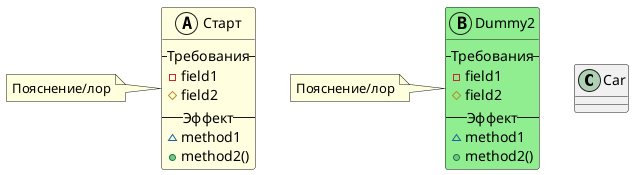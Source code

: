 /'
https://plantuml.com/en/class-diagram
http://www.plantuml.com/plantuml/uml/
'/
@startuml Tech
page 2x2

class Car

' package foo2 {
class Старт << (А,LightYellow) >>  #LightYellow {
--Требования--
 -field1
 #field2
--Эффект--
 ~method1
 +method2()
}
note left: Пояснение/лор

class Dummy2 << (В,LightGreen) >> #LightGreen {
--Требования--
 -field1
 #field2
--Эффект--
 ~method1
 +method2()
}
note left: Пояснение/лор
' }

@enduml